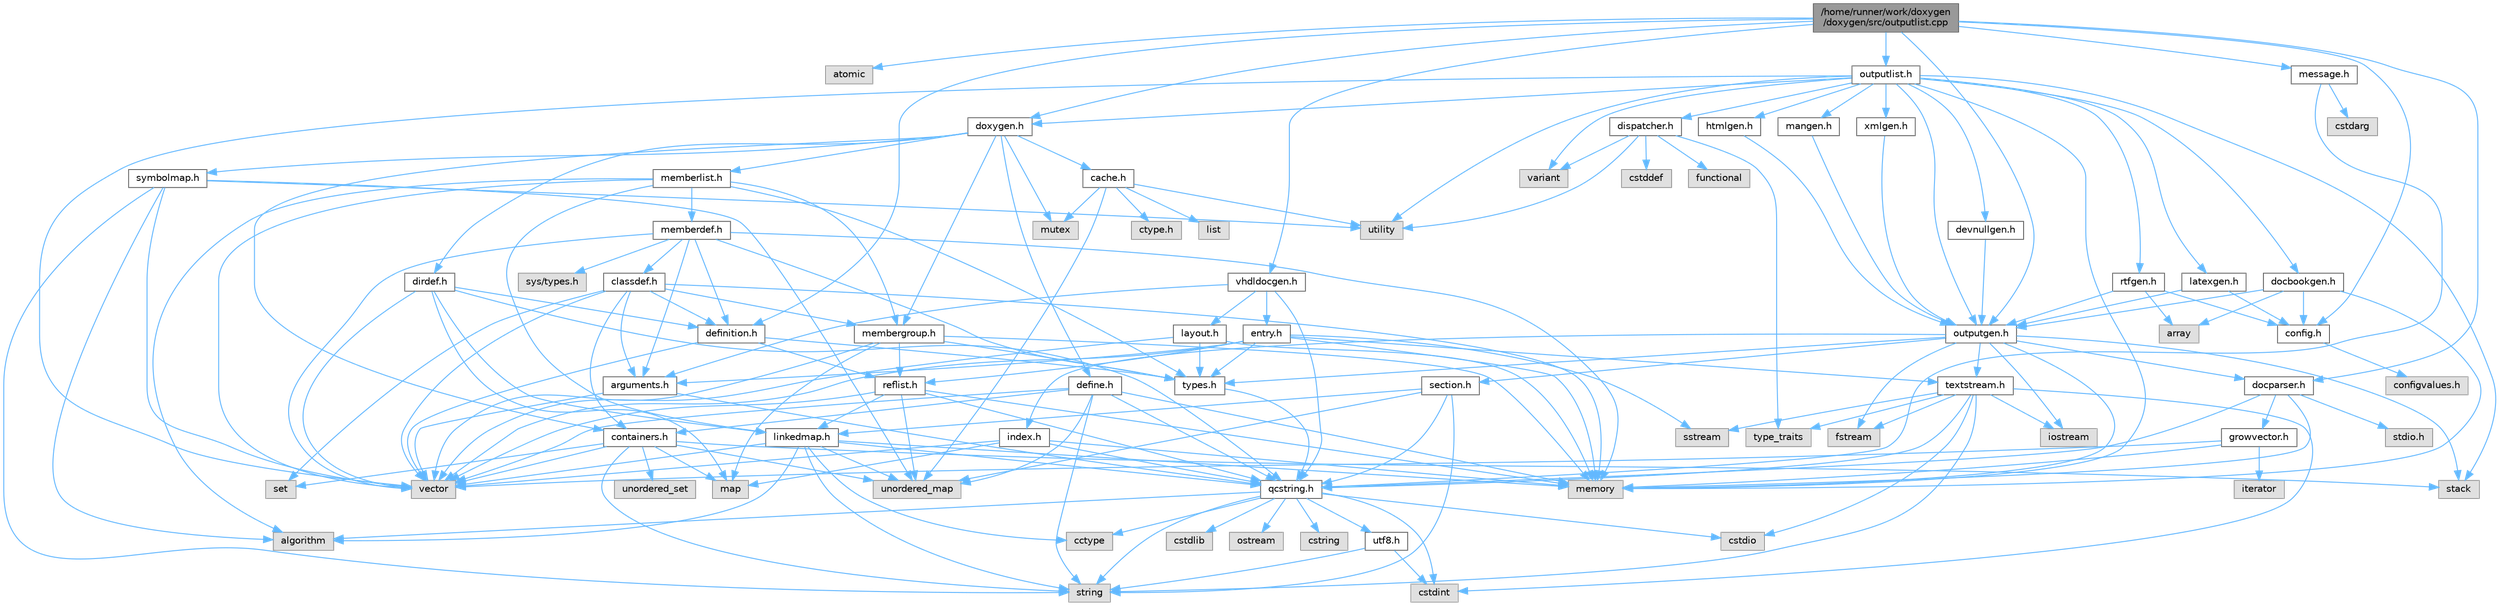 digraph "/home/runner/work/doxygen/doxygen/src/outputlist.cpp"
{
 // INTERACTIVE_SVG=YES
 // LATEX_PDF_SIZE
  bgcolor="transparent";
  edge [fontname=Helvetica,fontsize=10,labelfontname=Helvetica,labelfontsize=10];
  node [fontname=Helvetica,fontsize=10,shape=box,height=0.2,width=0.4];
  Node1 [id="Node000001",label="/home/runner/work/doxygen\l/doxygen/src/outputlist.cpp",height=0.2,width=0.4,color="gray40", fillcolor="grey60", style="filled", fontcolor="black"];
  Node1 -> Node2 [id="edge1_Node000001_Node000002",color="steelblue1",style="solid"];
  Node2 [id="Node000002",label="atomic",height=0.2,width=0.4,color="grey60", fillcolor="#E0E0E0", style="filled"];
  Node1 -> Node3 [id="edge2_Node000001_Node000003",color="steelblue1",style="solid"];
  Node3 [id="Node000003",label="outputlist.h",height=0.2,width=0.4,color="grey40", fillcolor="white", style="filled",URL="$d2/db9/outputlist_8h.html",tooltip=" "];
  Node3 -> Node4 [id="edge3_Node000003_Node000004",color="steelblue1",style="solid"];
  Node4 [id="Node000004",label="utility",height=0.2,width=0.4,color="grey60", fillcolor="#E0E0E0", style="filled"];
  Node3 -> Node5 [id="edge4_Node000003_Node000005",color="steelblue1",style="solid"];
  Node5 [id="Node000005",label="vector",height=0.2,width=0.4,color="grey60", fillcolor="#E0E0E0", style="filled"];
  Node3 -> Node6 [id="edge5_Node000003_Node000006",color="steelblue1",style="solid"];
  Node6 [id="Node000006",label="memory",height=0.2,width=0.4,color="grey60", fillcolor="#E0E0E0", style="filled"];
  Node3 -> Node7 [id="edge6_Node000003_Node000007",color="steelblue1",style="solid"];
  Node7 [id="Node000007",label="variant",height=0.2,width=0.4,color="grey60", fillcolor="#E0E0E0", style="filled"];
  Node3 -> Node8 [id="edge7_Node000003_Node000008",color="steelblue1",style="solid"];
  Node8 [id="Node000008",label="stack",height=0.2,width=0.4,color="grey60", fillcolor="#E0E0E0", style="filled"];
  Node3 -> Node9 [id="edge8_Node000003_Node000009",color="steelblue1",style="solid"];
  Node9 [id="Node000009",label="outputgen.h",height=0.2,width=0.4,color="grey40", fillcolor="white", style="filled",URL="$df/d06/outputgen_8h.html",tooltip=" "];
  Node9 -> Node6 [id="edge9_Node000009_Node000006",color="steelblue1",style="solid"];
  Node9 -> Node8 [id="edge10_Node000009_Node000008",color="steelblue1",style="solid"];
  Node9 -> Node10 [id="edge11_Node000009_Node000010",color="steelblue1",style="solid"];
  Node10 [id="Node000010",label="iostream",height=0.2,width=0.4,color="grey60", fillcolor="#E0E0E0", style="filled"];
  Node9 -> Node11 [id="edge12_Node000009_Node000011",color="steelblue1",style="solid"];
  Node11 [id="Node000011",label="fstream",height=0.2,width=0.4,color="grey60", fillcolor="#E0E0E0", style="filled"];
  Node9 -> Node12 [id="edge13_Node000009_Node000012",color="steelblue1",style="solid"];
  Node12 [id="Node000012",label="types.h",height=0.2,width=0.4,color="grey40", fillcolor="white", style="filled",URL="$d9/d49/types_8h.html",tooltip="This file contains a number of basic enums and types."];
  Node12 -> Node13 [id="edge14_Node000012_Node000013",color="steelblue1",style="solid"];
  Node13 [id="Node000013",label="qcstring.h",height=0.2,width=0.4,color="grey40", fillcolor="white", style="filled",URL="$d7/d5c/qcstring_8h.html",tooltip=" "];
  Node13 -> Node14 [id="edge15_Node000013_Node000014",color="steelblue1",style="solid"];
  Node14 [id="Node000014",label="string",height=0.2,width=0.4,color="grey60", fillcolor="#E0E0E0", style="filled"];
  Node13 -> Node15 [id="edge16_Node000013_Node000015",color="steelblue1",style="solid"];
  Node15 [id="Node000015",label="algorithm",height=0.2,width=0.4,color="grey60", fillcolor="#E0E0E0", style="filled"];
  Node13 -> Node16 [id="edge17_Node000013_Node000016",color="steelblue1",style="solid"];
  Node16 [id="Node000016",label="cctype",height=0.2,width=0.4,color="grey60", fillcolor="#E0E0E0", style="filled"];
  Node13 -> Node17 [id="edge18_Node000013_Node000017",color="steelblue1",style="solid"];
  Node17 [id="Node000017",label="cstring",height=0.2,width=0.4,color="grey60", fillcolor="#E0E0E0", style="filled"];
  Node13 -> Node18 [id="edge19_Node000013_Node000018",color="steelblue1",style="solid"];
  Node18 [id="Node000018",label="cstdio",height=0.2,width=0.4,color="grey60", fillcolor="#E0E0E0", style="filled"];
  Node13 -> Node19 [id="edge20_Node000013_Node000019",color="steelblue1",style="solid"];
  Node19 [id="Node000019",label="cstdlib",height=0.2,width=0.4,color="grey60", fillcolor="#E0E0E0", style="filled"];
  Node13 -> Node20 [id="edge21_Node000013_Node000020",color="steelblue1",style="solid"];
  Node20 [id="Node000020",label="cstdint",height=0.2,width=0.4,color="grey60", fillcolor="#E0E0E0", style="filled"];
  Node13 -> Node21 [id="edge22_Node000013_Node000021",color="steelblue1",style="solid"];
  Node21 [id="Node000021",label="ostream",height=0.2,width=0.4,color="grey60", fillcolor="#E0E0E0", style="filled"];
  Node13 -> Node22 [id="edge23_Node000013_Node000022",color="steelblue1",style="solid"];
  Node22 [id="Node000022",label="utf8.h",height=0.2,width=0.4,color="grey40", fillcolor="white", style="filled",URL="$db/d7c/utf8_8h.html",tooltip="Various UTF8 related helper functions."];
  Node22 -> Node20 [id="edge24_Node000022_Node000020",color="steelblue1",style="solid"];
  Node22 -> Node14 [id="edge25_Node000022_Node000014",color="steelblue1",style="solid"];
  Node9 -> Node23 [id="edge26_Node000009_Node000023",color="steelblue1",style="solid"];
  Node23 [id="Node000023",label="index.h",height=0.2,width=0.4,color="grey40", fillcolor="white", style="filled",URL="$d1/db5/index_8h.html",tooltip=" "];
  Node23 -> Node6 [id="edge27_Node000023_Node000006",color="steelblue1",style="solid"];
  Node23 -> Node5 [id="edge28_Node000023_Node000005",color="steelblue1",style="solid"];
  Node23 -> Node24 [id="edge29_Node000023_Node000024",color="steelblue1",style="solid"];
  Node24 [id="Node000024",label="map",height=0.2,width=0.4,color="grey60", fillcolor="#E0E0E0", style="filled"];
  Node23 -> Node13 [id="edge30_Node000023_Node000013",color="steelblue1",style="solid"];
  Node9 -> Node25 [id="edge31_Node000009_Node000025",color="steelblue1",style="solid"];
  Node25 [id="Node000025",label="section.h",height=0.2,width=0.4,color="grey40", fillcolor="white", style="filled",URL="$d1/d2a/section_8h.html",tooltip=" "];
  Node25 -> Node14 [id="edge32_Node000025_Node000014",color="steelblue1",style="solid"];
  Node25 -> Node26 [id="edge33_Node000025_Node000026",color="steelblue1",style="solid"];
  Node26 [id="Node000026",label="unordered_map",height=0.2,width=0.4,color="grey60", fillcolor="#E0E0E0", style="filled"];
  Node25 -> Node13 [id="edge34_Node000025_Node000013",color="steelblue1",style="solid"];
  Node25 -> Node27 [id="edge35_Node000025_Node000027",color="steelblue1",style="solid"];
  Node27 [id="Node000027",label="linkedmap.h",height=0.2,width=0.4,color="grey40", fillcolor="white", style="filled",URL="$da/de1/linkedmap_8h.html",tooltip=" "];
  Node27 -> Node26 [id="edge36_Node000027_Node000026",color="steelblue1",style="solid"];
  Node27 -> Node5 [id="edge37_Node000027_Node000005",color="steelblue1",style="solid"];
  Node27 -> Node6 [id="edge38_Node000027_Node000006",color="steelblue1",style="solid"];
  Node27 -> Node14 [id="edge39_Node000027_Node000014",color="steelblue1",style="solid"];
  Node27 -> Node15 [id="edge40_Node000027_Node000015",color="steelblue1",style="solid"];
  Node27 -> Node16 [id="edge41_Node000027_Node000016",color="steelblue1",style="solid"];
  Node27 -> Node13 [id="edge42_Node000027_Node000013",color="steelblue1",style="solid"];
  Node9 -> Node28 [id="edge43_Node000009_Node000028",color="steelblue1",style="solid"];
  Node28 [id="Node000028",label="textstream.h",height=0.2,width=0.4,color="grey40", fillcolor="white", style="filled",URL="$d4/d7d/textstream_8h.html",tooltip=" "];
  Node28 -> Node14 [id="edge44_Node000028_Node000014",color="steelblue1",style="solid"];
  Node28 -> Node10 [id="edge45_Node000028_Node000010",color="steelblue1",style="solid"];
  Node28 -> Node29 [id="edge46_Node000028_Node000029",color="steelblue1",style="solid"];
  Node29 [id="Node000029",label="sstream",height=0.2,width=0.4,color="grey60", fillcolor="#E0E0E0", style="filled"];
  Node28 -> Node20 [id="edge47_Node000028_Node000020",color="steelblue1",style="solid"];
  Node28 -> Node18 [id="edge48_Node000028_Node000018",color="steelblue1",style="solid"];
  Node28 -> Node11 [id="edge49_Node000028_Node000011",color="steelblue1",style="solid"];
  Node28 -> Node30 [id="edge50_Node000028_Node000030",color="steelblue1",style="solid"];
  Node30 [id="Node000030",label="type_traits",height=0.2,width=0.4,color="grey60", fillcolor="#E0E0E0", style="filled"];
  Node28 -> Node13 [id="edge51_Node000028_Node000013",color="steelblue1",style="solid"];
  Node9 -> Node31 [id="edge52_Node000009_Node000031",color="steelblue1",style="solid"];
  Node31 [id="Node000031",label="docparser.h",height=0.2,width=0.4,color="grey40", fillcolor="white", style="filled",URL="$de/d9c/docparser_8h.html",tooltip=" "];
  Node31 -> Node32 [id="edge53_Node000031_Node000032",color="steelblue1",style="solid"];
  Node32 [id="Node000032",label="stdio.h",height=0.2,width=0.4,color="grey60", fillcolor="#E0E0E0", style="filled"];
  Node31 -> Node6 [id="edge54_Node000031_Node000006",color="steelblue1",style="solid"];
  Node31 -> Node13 [id="edge55_Node000031_Node000013",color="steelblue1",style="solid"];
  Node31 -> Node33 [id="edge56_Node000031_Node000033",color="steelblue1",style="solid"];
  Node33 [id="Node000033",label="growvector.h",height=0.2,width=0.4,color="grey40", fillcolor="white", style="filled",URL="$d7/d50/growvector_8h.html",tooltip=" "];
  Node33 -> Node5 [id="edge57_Node000033_Node000005",color="steelblue1",style="solid"];
  Node33 -> Node6 [id="edge58_Node000033_Node000006",color="steelblue1",style="solid"];
  Node33 -> Node34 [id="edge59_Node000033_Node000034",color="steelblue1",style="solid"];
  Node34 [id="Node000034",label="iterator",height=0.2,width=0.4,color="grey60", fillcolor="#E0E0E0", style="filled"];
  Node3 -> Node35 [id="edge60_Node000003_Node000035",color="steelblue1",style="solid"];
  Node35 [id="Node000035",label="doxygen.h",height=0.2,width=0.4,color="grey40", fillcolor="white", style="filled",URL="$d1/da1/doxygen_8h.html",tooltip=" "];
  Node35 -> Node36 [id="edge61_Node000035_Node000036",color="steelblue1",style="solid"];
  Node36 [id="Node000036",label="mutex",height=0.2,width=0.4,color="grey60", fillcolor="#E0E0E0", style="filled"];
  Node35 -> Node37 [id="edge62_Node000035_Node000037",color="steelblue1",style="solid"];
  Node37 [id="Node000037",label="containers.h",height=0.2,width=0.4,color="grey40", fillcolor="white", style="filled",URL="$d5/d75/containers_8h.html",tooltip=" "];
  Node37 -> Node5 [id="edge63_Node000037_Node000005",color="steelblue1",style="solid"];
  Node37 -> Node14 [id="edge64_Node000037_Node000014",color="steelblue1",style="solid"];
  Node37 -> Node38 [id="edge65_Node000037_Node000038",color="steelblue1",style="solid"];
  Node38 [id="Node000038",label="set",height=0.2,width=0.4,color="grey60", fillcolor="#E0E0E0", style="filled"];
  Node37 -> Node24 [id="edge66_Node000037_Node000024",color="steelblue1",style="solid"];
  Node37 -> Node39 [id="edge67_Node000037_Node000039",color="steelblue1",style="solid"];
  Node39 [id="Node000039",label="unordered_set",height=0.2,width=0.4,color="grey60", fillcolor="#E0E0E0", style="filled"];
  Node37 -> Node26 [id="edge68_Node000037_Node000026",color="steelblue1",style="solid"];
  Node37 -> Node8 [id="edge69_Node000037_Node000008",color="steelblue1",style="solid"];
  Node35 -> Node40 [id="edge70_Node000035_Node000040",color="steelblue1",style="solid"];
  Node40 [id="Node000040",label="membergroup.h",height=0.2,width=0.4,color="grey40", fillcolor="white", style="filled",URL="$d9/d11/membergroup_8h.html",tooltip=" "];
  Node40 -> Node5 [id="edge71_Node000040_Node000005",color="steelblue1",style="solid"];
  Node40 -> Node24 [id="edge72_Node000040_Node000024",color="steelblue1",style="solid"];
  Node40 -> Node6 [id="edge73_Node000040_Node000006",color="steelblue1",style="solid"];
  Node40 -> Node12 [id="edge74_Node000040_Node000012",color="steelblue1",style="solid"];
  Node40 -> Node41 [id="edge75_Node000040_Node000041",color="steelblue1",style="solid"];
  Node41 [id="Node000041",label="reflist.h",height=0.2,width=0.4,color="grey40", fillcolor="white", style="filled",URL="$d1/d02/reflist_8h.html",tooltip=" "];
  Node41 -> Node5 [id="edge76_Node000041_Node000005",color="steelblue1",style="solid"];
  Node41 -> Node26 [id="edge77_Node000041_Node000026",color="steelblue1",style="solid"];
  Node41 -> Node6 [id="edge78_Node000041_Node000006",color="steelblue1",style="solid"];
  Node41 -> Node13 [id="edge79_Node000041_Node000013",color="steelblue1",style="solid"];
  Node41 -> Node27 [id="edge80_Node000041_Node000027",color="steelblue1",style="solid"];
  Node35 -> Node42 [id="edge81_Node000035_Node000042",color="steelblue1",style="solid"];
  Node42 [id="Node000042",label="dirdef.h",height=0.2,width=0.4,color="grey40", fillcolor="white", style="filled",URL="$d6/d15/dirdef_8h.html",tooltip=" "];
  Node42 -> Node5 [id="edge82_Node000042_Node000005",color="steelblue1",style="solid"];
  Node42 -> Node24 [id="edge83_Node000042_Node000024",color="steelblue1",style="solid"];
  Node42 -> Node13 [id="edge84_Node000042_Node000013",color="steelblue1",style="solid"];
  Node42 -> Node27 [id="edge85_Node000042_Node000027",color="steelblue1",style="solid"];
  Node42 -> Node43 [id="edge86_Node000042_Node000043",color="steelblue1",style="solid"];
  Node43 [id="Node000043",label="definition.h",height=0.2,width=0.4,color="grey40", fillcolor="white", style="filled",URL="$df/da1/definition_8h.html",tooltip=" "];
  Node43 -> Node5 [id="edge87_Node000043_Node000005",color="steelblue1",style="solid"];
  Node43 -> Node12 [id="edge88_Node000043_Node000012",color="steelblue1",style="solid"];
  Node43 -> Node41 [id="edge89_Node000043_Node000041",color="steelblue1",style="solid"];
  Node35 -> Node44 [id="edge90_Node000035_Node000044",color="steelblue1",style="solid"];
  Node44 [id="Node000044",label="memberlist.h",height=0.2,width=0.4,color="grey40", fillcolor="white", style="filled",URL="$dd/d78/memberlist_8h.html",tooltip=" "];
  Node44 -> Node5 [id="edge91_Node000044_Node000005",color="steelblue1",style="solid"];
  Node44 -> Node15 [id="edge92_Node000044_Node000015",color="steelblue1",style="solid"];
  Node44 -> Node45 [id="edge93_Node000044_Node000045",color="steelblue1",style="solid"];
  Node45 [id="Node000045",label="memberdef.h",height=0.2,width=0.4,color="grey40", fillcolor="white", style="filled",URL="$d4/d46/memberdef_8h.html",tooltip=" "];
  Node45 -> Node5 [id="edge94_Node000045_Node000005",color="steelblue1",style="solid"];
  Node45 -> Node6 [id="edge95_Node000045_Node000006",color="steelblue1",style="solid"];
  Node45 -> Node46 [id="edge96_Node000045_Node000046",color="steelblue1",style="solid"];
  Node46 [id="Node000046",label="sys/types.h",height=0.2,width=0.4,color="grey60", fillcolor="#E0E0E0", style="filled"];
  Node45 -> Node12 [id="edge97_Node000045_Node000012",color="steelblue1",style="solid"];
  Node45 -> Node43 [id="edge98_Node000045_Node000043",color="steelblue1",style="solid"];
  Node45 -> Node47 [id="edge99_Node000045_Node000047",color="steelblue1",style="solid"];
  Node47 [id="Node000047",label="arguments.h",height=0.2,width=0.4,color="grey40", fillcolor="white", style="filled",URL="$df/d9b/arguments_8h.html",tooltip=" "];
  Node47 -> Node5 [id="edge100_Node000047_Node000005",color="steelblue1",style="solid"];
  Node47 -> Node13 [id="edge101_Node000047_Node000013",color="steelblue1",style="solid"];
  Node45 -> Node48 [id="edge102_Node000045_Node000048",color="steelblue1",style="solid"];
  Node48 [id="Node000048",label="classdef.h",height=0.2,width=0.4,color="grey40", fillcolor="white", style="filled",URL="$d1/da6/classdef_8h.html",tooltip=" "];
  Node48 -> Node6 [id="edge103_Node000048_Node000006",color="steelblue1",style="solid"];
  Node48 -> Node5 [id="edge104_Node000048_Node000005",color="steelblue1",style="solid"];
  Node48 -> Node38 [id="edge105_Node000048_Node000038",color="steelblue1",style="solid"];
  Node48 -> Node37 [id="edge106_Node000048_Node000037",color="steelblue1",style="solid"];
  Node48 -> Node43 [id="edge107_Node000048_Node000043",color="steelblue1",style="solid"];
  Node48 -> Node47 [id="edge108_Node000048_Node000047",color="steelblue1",style="solid"];
  Node48 -> Node40 [id="edge109_Node000048_Node000040",color="steelblue1",style="solid"];
  Node44 -> Node27 [id="edge110_Node000044_Node000027",color="steelblue1",style="solid"];
  Node44 -> Node12 [id="edge111_Node000044_Node000012",color="steelblue1",style="solid"];
  Node44 -> Node40 [id="edge112_Node000044_Node000040",color="steelblue1",style="solid"];
  Node35 -> Node49 [id="edge113_Node000035_Node000049",color="steelblue1",style="solid"];
  Node49 [id="Node000049",label="define.h",height=0.2,width=0.4,color="grey40", fillcolor="white", style="filled",URL="$df/d67/define_8h.html",tooltip=" "];
  Node49 -> Node5 [id="edge114_Node000049_Node000005",color="steelblue1",style="solid"];
  Node49 -> Node6 [id="edge115_Node000049_Node000006",color="steelblue1",style="solid"];
  Node49 -> Node14 [id="edge116_Node000049_Node000014",color="steelblue1",style="solid"];
  Node49 -> Node26 [id="edge117_Node000049_Node000026",color="steelblue1",style="solid"];
  Node49 -> Node13 [id="edge118_Node000049_Node000013",color="steelblue1",style="solid"];
  Node49 -> Node37 [id="edge119_Node000049_Node000037",color="steelblue1",style="solid"];
  Node35 -> Node50 [id="edge120_Node000035_Node000050",color="steelblue1",style="solid"];
  Node50 [id="Node000050",label="cache.h",height=0.2,width=0.4,color="grey40", fillcolor="white", style="filled",URL="$d3/d26/cache_8h.html",tooltip=" "];
  Node50 -> Node51 [id="edge121_Node000050_Node000051",color="steelblue1",style="solid"];
  Node51 [id="Node000051",label="list",height=0.2,width=0.4,color="grey60", fillcolor="#E0E0E0", style="filled"];
  Node50 -> Node26 [id="edge122_Node000050_Node000026",color="steelblue1",style="solid"];
  Node50 -> Node36 [id="edge123_Node000050_Node000036",color="steelblue1",style="solid"];
  Node50 -> Node4 [id="edge124_Node000050_Node000004",color="steelblue1",style="solid"];
  Node50 -> Node52 [id="edge125_Node000050_Node000052",color="steelblue1",style="solid"];
  Node52 [id="Node000052",label="ctype.h",height=0.2,width=0.4,color="grey60", fillcolor="#E0E0E0", style="filled"];
  Node35 -> Node53 [id="edge126_Node000035_Node000053",color="steelblue1",style="solid"];
  Node53 [id="Node000053",label="symbolmap.h",height=0.2,width=0.4,color="grey40", fillcolor="white", style="filled",URL="$d7/ddd/symbolmap_8h.html",tooltip=" "];
  Node53 -> Node15 [id="edge127_Node000053_Node000015",color="steelblue1",style="solid"];
  Node53 -> Node26 [id="edge128_Node000053_Node000026",color="steelblue1",style="solid"];
  Node53 -> Node5 [id="edge129_Node000053_Node000005",color="steelblue1",style="solid"];
  Node53 -> Node14 [id="edge130_Node000053_Node000014",color="steelblue1",style="solid"];
  Node53 -> Node4 [id="edge131_Node000053_Node000004",color="steelblue1",style="solid"];
  Node3 -> Node54 [id="edge132_Node000003_Node000054",color="steelblue1",style="solid"];
  Node54 [id="Node000054",label="dispatcher.h",height=0.2,width=0.4,color="grey40", fillcolor="white", style="filled",URL="$da/d73/dispatcher_8h.html",tooltip=" "];
  Node54 -> Node55 [id="edge133_Node000054_Node000055",color="steelblue1",style="solid"];
  Node55 [id="Node000055",label="cstddef",height=0.2,width=0.4,color="grey60", fillcolor="#E0E0E0", style="filled"];
  Node54 -> Node4 [id="edge134_Node000054_Node000004",color="steelblue1",style="solid"];
  Node54 -> Node56 [id="edge135_Node000054_Node000056",color="steelblue1",style="solid"];
  Node56 [id="Node000056",label="functional",height=0.2,width=0.4,color="grey60", fillcolor="#E0E0E0", style="filled"];
  Node54 -> Node7 [id="edge136_Node000054_Node000007",color="steelblue1",style="solid"];
  Node54 -> Node30 [id="edge137_Node000054_Node000030",color="steelblue1",style="solid"];
  Node3 -> Node57 [id="edge138_Node000003_Node000057",color="steelblue1",style="solid"];
  Node57 [id="Node000057",label="htmlgen.h",height=0.2,width=0.4,color="grey40", fillcolor="white", style="filled",URL="$d8/d56/htmlgen_8h.html",tooltip=" "];
  Node57 -> Node9 [id="edge139_Node000057_Node000009",color="steelblue1",style="solid"];
  Node3 -> Node58 [id="edge140_Node000003_Node000058",color="steelblue1",style="solid"];
  Node58 [id="Node000058",label="latexgen.h",height=0.2,width=0.4,color="grey40", fillcolor="white", style="filled",URL="$d6/d9c/latexgen_8h.html",tooltip=" "];
  Node58 -> Node59 [id="edge141_Node000058_Node000059",color="steelblue1",style="solid"];
  Node59 [id="Node000059",label="config.h",height=0.2,width=0.4,color="grey40", fillcolor="white", style="filled",URL="$db/d16/config_8h.html",tooltip=" "];
  Node59 -> Node60 [id="edge142_Node000059_Node000060",color="steelblue1",style="solid"];
  Node60 [id="Node000060",label="configvalues.h",height=0.2,width=0.4,color="grey60", fillcolor="#E0E0E0", style="filled"];
  Node58 -> Node9 [id="edge143_Node000058_Node000009",color="steelblue1",style="solid"];
  Node3 -> Node61 [id="edge144_Node000003_Node000061",color="steelblue1",style="solid"];
  Node61 [id="Node000061",label="rtfgen.h",height=0.2,width=0.4,color="grey40", fillcolor="white", style="filled",URL="$d4/daa/rtfgen_8h.html",tooltip=" "];
  Node61 -> Node62 [id="edge145_Node000061_Node000062",color="steelblue1",style="solid"];
  Node62 [id="Node000062",label="array",height=0.2,width=0.4,color="grey60", fillcolor="#E0E0E0", style="filled"];
  Node61 -> Node59 [id="edge146_Node000061_Node000059",color="steelblue1",style="solid"];
  Node61 -> Node9 [id="edge147_Node000061_Node000009",color="steelblue1",style="solid"];
  Node3 -> Node63 [id="edge148_Node000003_Node000063",color="steelblue1",style="solid"];
  Node63 [id="Node000063",label="mangen.h",height=0.2,width=0.4,color="grey40", fillcolor="white", style="filled",URL="$da/dc0/mangen_8h.html",tooltip=" "];
  Node63 -> Node9 [id="edge149_Node000063_Node000009",color="steelblue1",style="solid"];
  Node3 -> Node64 [id="edge150_Node000003_Node000064",color="steelblue1",style="solid"];
  Node64 [id="Node000064",label="docbookgen.h",height=0.2,width=0.4,color="grey40", fillcolor="white", style="filled",URL="$de/dea/docbookgen_8h.html",tooltip=" "];
  Node64 -> Node6 [id="edge151_Node000064_Node000006",color="steelblue1",style="solid"];
  Node64 -> Node62 [id="edge152_Node000064_Node000062",color="steelblue1",style="solid"];
  Node64 -> Node59 [id="edge153_Node000064_Node000059",color="steelblue1",style="solid"];
  Node64 -> Node9 [id="edge154_Node000064_Node000009",color="steelblue1",style="solid"];
  Node3 -> Node65 [id="edge155_Node000003_Node000065",color="steelblue1",style="solid"];
  Node65 [id="Node000065",label="xmlgen.h",height=0.2,width=0.4,color="grey40", fillcolor="white", style="filled",URL="$d9/d67/xmlgen_8h.html",tooltip=" "];
  Node65 -> Node9 [id="edge156_Node000065_Node000009",color="steelblue1",style="solid"];
  Node3 -> Node66 [id="edge157_Node000003_Node000066",color="steelblue1",style="solid"];
  Node66 [id="Node000066",label="devnullgen.h",height=0.2,width=0.4,color="grey40", fillcolor="white", style="filled",URL="$d8/de5/devnullgen_8h.html",tooltip=" "];
  Node66 -> Node9 [id="edge158_Node000066_Node000009",color="steelblue1",style="solid"];
  Node1 -> Node9 [id="edge159_Node000001_Node000009",color="steelblue1",style="solid"];
  Node1 -> Node59 [id="edge160_Node000001_Node000059",color="steelblue1",style="solid"];
  Node1 -> Node67 [id="edge161_Node000001_Node000067",color="steelblue1",style="solid"];
  Node67 [id="Node000067",label="message.h",height=0.2,width=0.4,color="grey40", fillcolor="white", style="filled",URL="$d2/d0d/message_8h.html",tooltip=" "];
  Node67 -> Node68 [id="edge162_Node000067_Node000068",color="steelblue1",style="solid"];
  Node68 [id="Node000068",label="cstdarg",height=0.2,width=0.4,color="grey60", fillcolor="#E0E0E0", style="filled"];
  Node67 -> Node13 [id="edge163_Node000067_Node000013",color="steelblue1",style="solid"];
  Node1 -> Node43 [id="edge164_Node000001_Node000043",color="steelblue1",style="solid"];
  Node1 -> Node31 [id="edge165_Node000001_Node000031",color="steelblue1",style="solid"];
  Node1 -> Node69 [id="edge166_Node000001_Node000069",color="steelblue1",style="solid"];
  Node69 [id="Node000069",label="vhdldocgen.h",height=0.2,width=0.4,color="grey40", fillcolor="white", style="filled",URL="$dd/dec/vhdldocgen_8h.html",tooltip=" "];
  Node69 -> Node13 [id="edge167_Node000069_Node000013",color="steelblue1",style="solid"];
  Node69 -> Node70 [id="edge168_Node000069_Node000070",color="steelblue1",style="solid"];
  Node70 [id="Node000070",label="layout.h",height=0.2,width=0.4,color="grey40", fillcolor="white", style="filled",URL="$db/d51/layout_8h.html",tooltip=" "];
  Node70 -> Node6 [id="edge169_Node000070_Node000006",color="steelblue1",style="solid"];
  Node70 -> Node5 [id="edge170_Node000070_Node000005",color="steelblue1",style="solid"];
  Node70 -> Node12 [id="edge171_Node000070_Node000012",color="steelblue1",style="solid"];
  Node69 -> Node47 [id="edge172_Node000069_Node000047",color="steelblue1",style="solid"];
  Node69 -> Node71 [id="edge173_Node000069_Node000071",color="steelblue1",style="solid"];
  Node71 [id="Node000071",label="entry.h",height=0.2,width=0.4,color="grey40", fillcolor="white", style="filled",URL="$d1/dc6/entry_8h.html",tooltip=" "];
  Node71 -> Node5 [id="edge174_Node000071_Node000005",color="steelblue1",style="solid"];
  Node71 -> Node6 [id="edge175_Node000071_Node000006",color="steelblue1",style="solid"];
  Node71 -> Node29 [id="edge176_Node000071_Node000029",color="steelblue1",style="solid"];
  Node71 -> Node12 [id="edge177_Node000071_Node000012",color="steelblue1",style="solid"];
  Node71 -> Node47 [id="edge178_Node000071_Node000047",color="steelblue1",style="solid"];
  Node71 -> Node41 [id="edge179_Node000071_Node000041",color="steelblue1",style="solid"];
  Node71 -> Node28 [id="edge180_Node000071_Node000028",color="steelblue1",style="solid"];
  Node1 -> Node35 [id="edge181_Node000001_Node000035",color="steelblue1",style="solid"];
}
